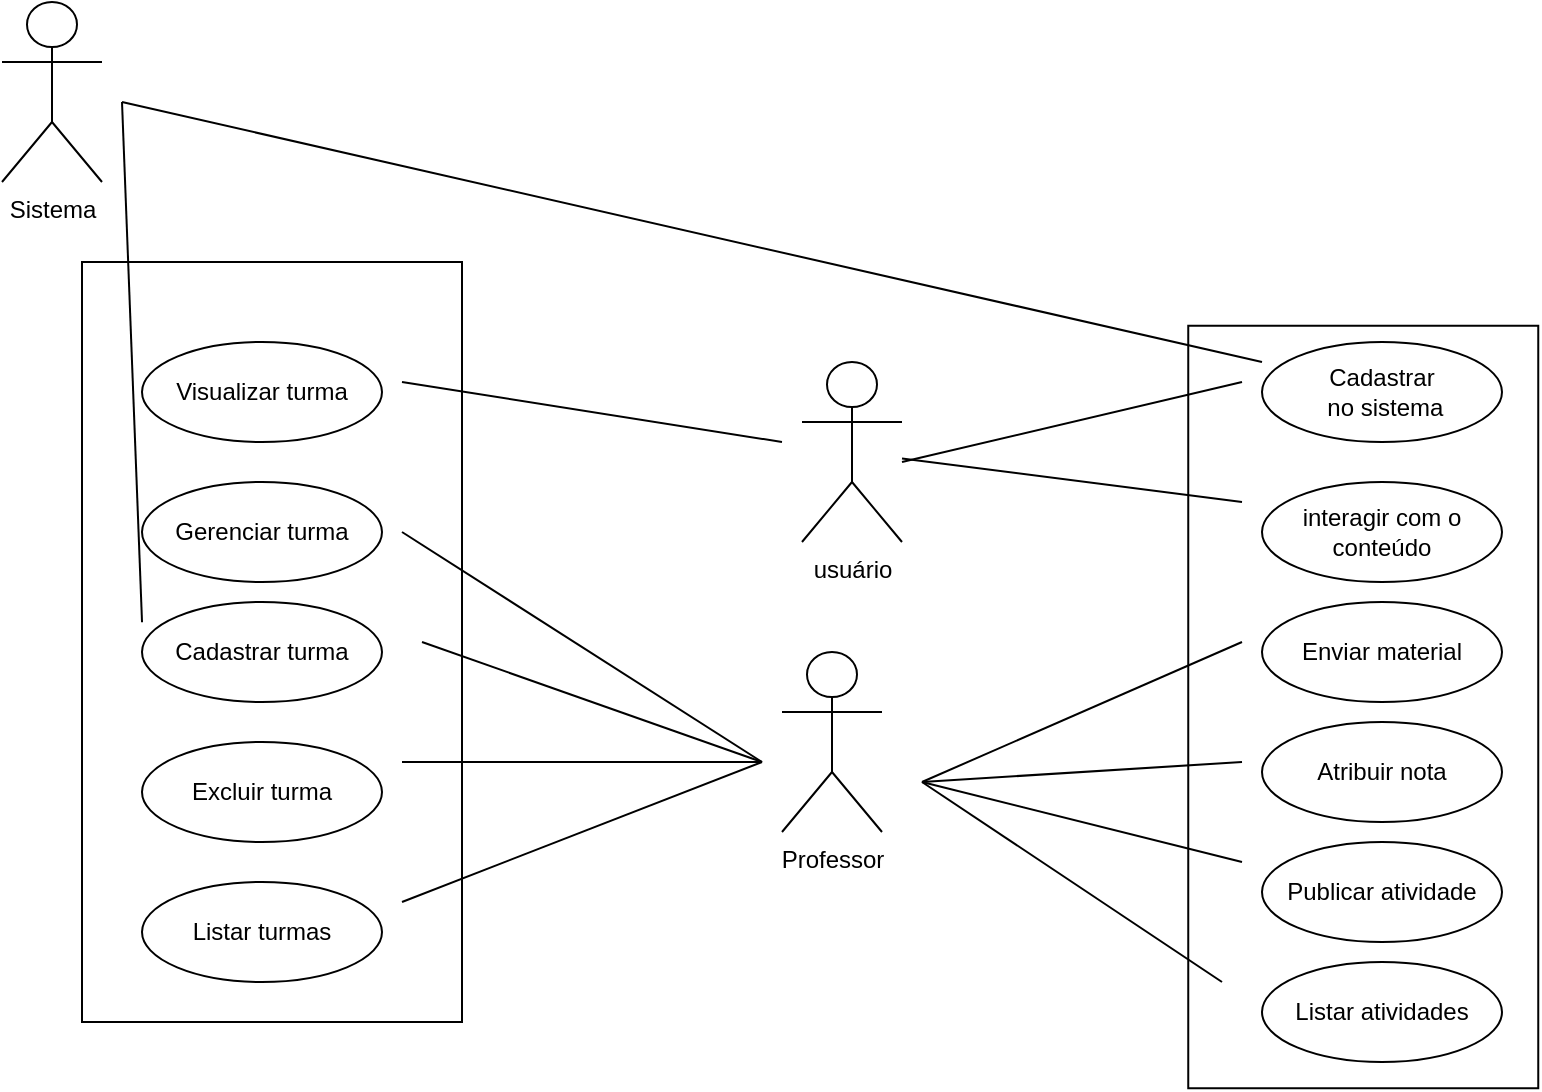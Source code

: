 <mxfile version="24.7.14" pages="2">
  <diagram name="Página-1" id="S20aT7EGJyw5d_lE1VYz">
    <mxGraphModel dx="1112" dy="469" grid="1" gridSize="10" guides="1" tooltips="1" connect="1" arrows="1" fold="1" page="1" pageScale="1" pageWidth="827" pageHeight="1169" math="0" shadow="0">
      <root>
        <mxCell id="0" />
        <mxCell id="1" parent="0" />
        <mxCell id="2TvX9YCltFrzTYPZdCDH-1" value="&lt;div style=&quot;&quot;&gt;&lt;br&gt;&lt;/div&gt;&lt;div style=&quot;&quot;&gt;Visualizar turma&lt;/div&gt;&lt;div style=&quot;&quot;&gt;&lt;br&gt;&lt;/div&gt;" style="ellipse;whiteSpace=wrap;html=1;fillColor=none;align=center;" parent="1" vertex="1">
          <mxGeometry x="80" y="180" width="120" height="50" as="geometry" />
        </mxCell>
        <mxCell id="2TvX9YCltFrzTYPZdCDH-2" value="&lt;div style=&quot;&quot;&gt;&lt;span style=&quot;background-color: initial;&quot;&gt;Gerenciar turma&lt;/span&gt;&lt;br&gt;&lt;/div&gt;" style="ellipse;whiteSpace=wrap;html=1;fillColor=none;align=center;" parent="1" vertex="1">
          <mxGeometry x="80" y="250" width="120" height="50" as="geometry" />
        </mxCell>
        <mxCell id="2TvX9YCltFrzTYPZdCDH-3" value="&lt;div style=&quot;&quot;&gt;&lt;font&gt;Cadastrar turma&lt;/font&gt;&lt;br&gt;&lt;/div&gt;" style="ellipse;whiteSpace=wrap;html=1;fillColor=none;align=center;" parent="1" vertex="1">
          <mxGeometry x="80" y="310" width="120" height="50" as="geometry" />
        </mxCell>
        <mxCell id="2TvX9YCltFrzTYPZdCDH-4" value="&lt;div style=&quot;&quot;&gt;&lt;div&gt;&lt;br&gt;&lt;/div&gt;&lt;div&gt;Excluir turma&lt;/div&gt;&lt;div&gt;&lt;br&gt;&lt;/div&gt;&lt;/div&gt;" style="ellipse;whiteSpace=wrap;html=1;fillColor=none;align=center;" parent="1" vertex="1">
          <mxGeometry x="80" y="380" width="120" height="50" as="geometry" />
        </mxCell>
        <mxCell id="2TvX9YCltFrzTYPZdCDH-5" value="&lt;div style=&quot;&quot;&gt;&lt;div&gt;&lt;span style=&quot;background-color: initial;&quot;&gt;Listar turmas&lt;/span&gt;&lt;br&gt;&lt;/div&gt;&lt;/div&gt;" style="ellipse;whiteSpace=wrap;html=1;fillColor=none;align=center;" parent="1" vertex="1">
          <mxGeometry x="80" y="450" width="120" height="50" as="geometry" />
        </mxCell>
        <mxCell id="2TvX9YCltFrzTYPZdCDH-7" value="usuário" style="shape=umlActor;verticalLabelPosition=bottom;verticalAlign=top;html=1;outlineConnect=0;" parent="1" vertex="1">
          <mxGeometry x="410" y="190" width="50" height="90" as="geometry" />
        </mxCell>
        <mxCell id="2TvX9YCltFrzTYPZdCDH-10" value="Professor" style="shape=umlActor;verticalLabelPosition=bottom;verticalAlign=top;html=1;outlineConnect=0;" parent="1" vertex="1">
          <mxGeometry x="400" y="335" width="50" height="90" as="geometry" />
        </mxCell>
        <mxCell id="2TvX9YCltFrzTYPZdCDH-16" value="Sistema" style="shape=umlActor;verticalLabelPosition=bottom;verticalAlign=top;html=1;outlineConnect=0;" parent="1" vertex="1">
          <mxGeometry x="10" y="10" width="50" height="90" as="geometry" />
        </mxCell>
        <mxCell id="2TvX9YCltFrzTYPZdCDH-22" value="&lt;div style=&quot;&quot;&gt;&lt;br&gt;&lt;/div&gt;&lt;div style=&quot;&quot;&gt;&lt;div&gt;Cadastrar&lt;/div&gt;&lt;div&gt;&amp;nbsp;no sistema&lt;/div&gt;&lt;div&gt;&lt;br&gt;&lt;/div&gt;&lt;/div&gt;" style="ellipse;whiteSpace=wrap;html=1;fillColor=none;align=center;" parent="1" vertex="1">
          <mxGeometry x="640" y="180" width="120" height="50" as="geometry" />
        </mxCell>
        <mxCell id="2TvX9YCltFrzTYPZdCDH-23" value="&lt;div style=&quot;&quot;&gt;&lt;div&gt;&lt;br&gt;&lt;/div&gt;&lt;div&gt;interagir com o conteúdo&lt;/div&gt;&lt;div&gt;&lt;br&gt;&lt;/div&gt;&lt;/div&gt;" style="ellipse;whiteSpace=wrap;html=1;fillColor=none;align=center;" parent="1" vertex="1">
          <mxGeometry x="640" y="250" width="120" height="50" as="geometry" />
        </mxCell>
        <mxCell id="2TvX9YCltFrzTYPZdCDH-24" value="&lt;div style=&quot;&quot;&gt;&lt;div&gt;&lt;br&gt;&lt;/div&gt;&lt;div&gt;Enviar material&lt;/div&gt;&lt;div&gt;&lt;br&gt;&lt;/div&gt;&lt;/div&gt;" style="ellipse;whiteSpace=wrap;html=1;fillColor=none;align=center;" parent="1" vertex="1">
          <mxGeometry x="640" y="310" width="120" height="50" as="geometry" />
        </mxCell>
        <mxCell id="2TvX9YCltFrzTYPZdCDH-25" value="&lt;div style=&quot;&quot;&gt;&lt;div&gt;&lt;span style=&quot;background-color: initial;&quot;&gt;Atribuir nota&lt;/span&gt;&lt;br&gt;&lt;/div&gt;&lt;/div&gt;" style="ellipse;whiteSpace=wrap;html=1;fillColor=none;align=center;" parent="1" vertex="1">
          <mxGeometry x="640" y="370" width="120" height="50" as="geometry" />
        </mxCell>
        <mxCell id="2TvX9YCltFrzTYPZdCDH-26" value="&lt;div style=&quot;&quot;&gt;&lt;div&gt;Publicar atividade&lt;br&gt;&lt;/div&gt;&lt;/div&gt;" style="ellipse;whiteSpace=wrap;html=1;fillColor=none;align=center;" parent="1" vertex="1">
          <mxGeometry x="640" y="430" width="120" height="50" as="geometry" />
        </mxCell>
        <mxCell id="2TvX9YCltFrzTYPZdCDH-41" value="&lt;div style=&quot;&quot;&gt;&lt;div&gt;Listar atividades&lt;br&gt;&lt;/div&gt;&lt;/div&gt;" style="ellipse;whiteSpace=wrap;html=1;fillColor=none;align=center;" parent="1" vertex="1">
          <mxGeometry x="640" y="490" width="120" height="50" as="geometry" />
        </mxCell>
        <mxCell id="oi6x6KotkONjQgm8dSQL-23" value="" style="endArrow=none;html=1;rounded=0;" edge="1" parent="1" source="2TvX9YCltFrzTYPZdCDH-7">
          <mxGeometry width="50" height="50" relative="1" as="geometry">
            <mxPoint x="460" y="230" as="sourcePoint" />
            <mxPoint x="630" y="260" as="targetPoint" />
          </mxGeometry>
        </mxCell>
        <mxCell id="oi6x6KotkONjQgm8dSQL-29" value="" style="endArrow=none;html=1;rounded=0;" edge="1" parent="1">
          <mxGeometry width="50" height="50" relative="1" as="geometry">
            <mxPoint x="460" y="240" as="sourcePoint" />
            <mxPoint x="630" y="200" as="targetPoint" />
          </mxGeometry>
        </mxCell>
        <mxCell id="oi6x6KotkONjQgm8dSQL-32" value="" style="endArrow=none;html=1;rounded=0;" edge="1" parent="1">
          <mxGeometry width="50" height="50" relative="1" as="geometry">
            <mxPoint x="210" y="200" as="sourcePoint" />
            <mxPoint x="400" y="230" as="targetPoint" />
          </mxGeometry>
        </mxCell>
        <mxCell id="oi6x6KotkONjQgm8dSQL-33" value="" style="endArrow=none;html=1;rounded=0;" edge="1" parent="1">
          <mxGeometry width="50" height="50" relative="1" as="geometry">
            <mxPoint x="210" y="275" as="sourcePoint" />
            <mxPoint x="390" y="390" as="targetPoint" />
          </mxGeometry>
        </mxCell>
        <mxCell id="oi6x6KotkONjQgm8dSQL-36" value="" style="endArrow=none;html=1;rounded=0;" edge="1" parent="1">
          <mxGeometry width="50" height="50" relative="1" as="geometry">
            <mxPoint x="630" y="330" as="sourcePoint" />
            <mxPoint x="470" y="400" as="targetPoint" />
          </mxGeometry>
        </mxCell>
        <mxCell id="oi6x6KotkONjQgm8dSQL-37" value="" style="endArrow=none;html=1;rounded=0;" edge="1" parent="1">
          <mxGeometry width="50" height="50" relative="1" as="geometry">
            <mxPoint x="630" y="390" as="sourcePoint" />
            <mxPoint x="470" y="400" as="targetPoint" />
          </mxGeometry>
        </mxCell>
        <mxCell id="oi6x6KotkONjQgm8dSQL-38" value="" style="endArrow=none;html=1;rounded=0;" edge="1" parent="1">
          <mxGeometry width="50" height="50" relative="1" as="geometry">
            <mxPoint x="630" y="440" as="sourcePoint" />
            <mxPoint x="470" y="400" as="targetPoint" />
          </mxGeometry>
        </mxCell>
        <mxCell id="oi6x6KotkONjQgm8dSQL-39" value="" style="endArrow=none;html=1;rounded=0;" edge="1" parent="1">
          <mxGeometry width="50" height="50" relative="1" as="geometry">
            <mxPoint x="620" y="500" as="sourcePoint" />
            <mxPoint x="470" y="400" as="targetPoint" />
          </mxGeometry>
        </mxCell>
        <mxCell id="oi6x6KotkONjQgm8dSQL-40" value="" style="endArrow=none;html=1;rounded=0;" edge="1" parent="1">
          <mxGeometry width="50" height="50" relative="1" as="geometry">
            <mxPoint x="220" y="330" as="sourcePoint" />
            <mxPoint x="390" y="390" as="targetPoint" />
          </mxGeometry>
        </mxCell>
        <mxCell id="oi6x6KotkONjQgm8dSQL-42" value="" style="endArrow=none;html=1;rounded=0;" edge="1" parent="1">
          <mxGeometry width="50" height="50" relative="1" as="geometry">
            <mxPoint x="210" y="390" as="sourcePoint" />
            <mxPoint x="390" y="390" as="targetPoint" />
          </mxGeometry>
        </mxCell>
        <mxCell id="oi6x6KotkONjQgm8dSQL-43" value="" style="endArrow=none;html=1;rounded=0;" edge="1" parent="1">
          <mxGeometry width="50" height="50" relative="1" as="geometry">
            <mxPoint x="210" y="460" as="sourcePoint" />
            <mxPoint x="390" y="390" as="targetPoint" />
          </mxGeometry>
        </mxCell>
        <mxCell id="oi6x6KotkONjQgm8dSQL-44" value="" style="rounded=0;whiteSpace=wrap;html=1;rotation=-90;fillColor=none;" vertex="1" parent="1">
          <mxGeometry x="-45" y="235" width="380" height="190" as="geometry" />
        </mxCell>
        <mxCell id="oi6x6KotkONjQgm8dSQL-45" value="" style="rounded=0;whiteSpace=wrap;html=1;rotation=-90;fillColor=none;" vertex="1" parent="1">
          <mxGeometry x="500" y="275" width="381.25" height="175" as="geometry" />
        </mxCell>
        <mxCell id="oi6x6KotkONjQgm8dSQL-46" value="" style="endArrow=none;html=1;rounded=0;entryX=0.526;entryY=0.158;entryDx=0;entryDy=0;entryPerimeter=0;" edge="1" parent="1" target="oi6x6KotkONjQgm8dSQL-44">
          <mxGeometry width="50" height="50" relative="1" as="geometry">
            <mxPoint x="70" y="60" as="sourcePoint" />
            <mxPoint x="80" y="310" as="targetPoint" />
          </mxGeometry>
        </mxCell>
        <mxCell id="oi6x6KotkONjQgm8dSQL-47" value="" style="endArrow=none;html=1;rounded=0;" edge="1" parent="1">
          <mxGeometry width="50" height="50" relative="1" as="geometry">
            <mxPoint x="70" y="60" as="sourcePoint" />
            <mxPoint x="640" y="190" as="targetPoint" />
          </mxGeometry>
        </mxCell>
      </root>
    </mxGraphModel>
  </diagram>
  <diagram id="DIM9N15C8N11jXYC_nJN" name="Página-2">
    <mxGraphModel dx="872" dy="477" grid="1" gridSize="10" guides="1" tooltips="1" connect="1" arrows="1" fold="1" page="1" pageScale="1" pageWidth="827" pageHeight="1169" math="0" shadow="0">
      <root>
        <mxCell id="0" />
        <mxCell id="1" parent="0" />
        <mxCell id="PbF7q3De8UFRL3Nr6qXC-1" value="Maintenance" style="whiteSpace=wrap;strokeWidth=2;" vertex="1" parent="1">
          <mxGeometry x="43" y="1327" width="281" height="297" as="geometry" />
        </mxCell>
        <mxCell id="PbF7q3De8UFRL3Nr6qXC-2" value="Deployment" style="whiteSpace=wrap;strokeWidth=2;" vertex="1" parent="1">
          <mxGeometry x="20" y="962" width="328" height="315" as="geometry" />
        </mxCell>
        <mxCell id="PbF7q3De8UFRL3Nr6qXC-3" value="Testing" style="whiteSpace=wrap;strokeWidth=2;" vertex="1" parent="1">
          <mxGeometry x="60" y="516" width="248" height="396" as="geometry" />
        </mxCell>
        <mxCell id="PbF7q3De8UFRL3Nr6qXC-4" value="Development" style="whiteSpace=wrap;strokeWidth=2;" vertex="1" parent="1">
          <mxGeometry x="60" y="268" width="248" height="198" as="geometry" />
        </mxCell>
        <mxCell id="PbF7q3De8UFRL3Nr6qXC-5" value="Requirements" style="whiteSpace=wrap;strokeWidth=2;" vertex="1" parent="1">
          <mxGeometry x="22" y="20" width="324" height="198" as="geometry" />
        </mxCell>
        <mxCell id="PbF7q3De8UFRL3Nr6qXC-6" value="Capture User Stories" style="whiteSpace=wrap;strokeWidth=2;" vertex="1" parent="1">
          <mxGeometry x="80" y="45" width="208" height="49" as="geometry" />
        </mxCell>
        <mxCell id="PbF7q3De8UFRL3Nr6qXC-7" value="Define Acceptance Criteria" style="whiteSpace=wrap;strokeWidth=2;" vertex="1" parent="1">
          <mxGeometry x="57" y="144" width="254" height="49" as="geometry" />
        </mxCell>
        <mxCell id="PbF7q3De8UFRL3Nr6qXC-8" value="Design Solution" style="whiteSpace=wrap;strokeWidth=2;" vertex="1" parent="1">
          <mxGeometry x="99" y="293" width="169" height="49" as="geometry" />
        </mxCell>
        <mxCell id="PbF7q3De8UFRL3Nr6qXC-9" value="Implement Code" style="whiteSpace=wrap;strokeWidth=2;" vertex="1" parent="1">
          <mxGeometry x="95" y="392" width="178" height="49" as="geometry" />
        </mxCell>
        <mxCell id="PbF7q3De8UFRL3Nr6qXC-10" value="Write Test Cases" style="whiteSpace=wrap;strokeWidth=2;" vertex="1" parent="1">
          <mxGeometry x="95" y="541" width="178" height="49" as="geometry" />
        </mxCell>
        <mxCell id="PbF7q3De8UFRL3Nr6qXC-11" value="Execute Tests" style="whiteSpace=wrap;strokeWidth=2;" vertex="1" parent="1">
          <mxGeometry x="105" y="640" width="157" height="49" as="geometry" />
        </mxCell>
        <mxCell id="PbF7q3De8UFRL3Nr6qXC-12" value="Report Bugs" style="whiteSpace=wrap;strokeWidth=2;" vertex="1" parent="1">
          <mxGeometry x="111" y="739" width="145" height="49" as="geometry" />
        </mxCell>
        <mxCell id="PbF7q3De8UFRL3Nr6qXC-13" value="Fix Bugs" style="whiteSpace=wrap;strokeWidth=2;" vertex="1" parent="1">
          <mxGeometry x="124" y="838" width="119" height="49" as="geometry" />
        </mxCell>
        <mxCell id="PbF7q3De8UFRL3Nr6qXC-14" value="Build Release" style="whiteSpace=wrap;strokeWidth=2;" vertex="1" parent="1">
          <mxGeometry x="106" y="987" width="156" height="49" as="geometry" />
        </mxCell>
        <mxCell id="PbF7q3De8UFRL3Nr6qXC-15" value="Deploy to Test Environment" style="whiteSpace=wrap;strokeWidth=2;" vertex="1" parent="1">
          <mxGeometry x="55" y="1086" width="258" height="49" as="geometry" />
        </mxCell>
        <mxCell id="PbF7q3De8UFRL3Nr6qXC-16" value="Perform User Acceptance Testing" style="whiteSpace=wrap;strokeWidth=2;" vertex="1" parent="1">
          <mxGeometry x="63" y="1185" width="241" height="67" as="geometry" />
        </mxCell>
        <mxCell id="PbF7q3De8UFRL3Nr6qXC-17" value="Deploy to Production" style="whiteSpace=wrap;strokeWidth=2;" vertex="1" parent="1">
          <mxGeometry x="79" y="1352" width="210" height="49" as="geometry" />
        </mxCell>
        <mxCell id="PbF7q3De8UFRL3Nr6qXC-18" value="Monitor Performance" style="whiteSpace=wrap;strokeWidth=2;" vertex="1" parent="1">
          <mxGeometry x="78" y="1451" width="211" height="49" as="geometry" />
        </mxCell>
        <mxCell id="PbF7q3De8UFRL3Nr6qXC-19" value="Address Issues" style="whiteSpace=wrap;strokeWidth=2;" vertex="1" parent="1">
          <mxGeometry x="102" y="1550" width="163" height="49" as="geometry" />
        </mxCell>
        <mxCell id="PbF7q3De8UFRL3Nr6qXC-20" value="" style="curved=1;startArrow=none;endArrow=block;exitX=0.5;exitY=1;entryX=0.5;entryY=0;rounded=0;" edge="1" parent="1" source="PbF7q3De8UFRL3Nr6qXC-6" target="PbF7q3De8UFRL3Nr6qXC-7">
          <mxGeometry relative="1" as="geometry">
            <Array as="points" />
          </mxGeometry>
        </mxCell>
        <mxCell id="PbF7q3De8UFRL3Nr6qXC-21" value="" style="curved=1;startArrow=none;endArrow=block;exitX=0.5;exitY=1;entryX=0.5;entryY=0;rounded=0;" edge="1" parent="1" source="PbF7q3De8UFRL3Nr6qXC-7" target="PbF7q3De8UFRL3Nr6qXC-8">
          <mxGeometry relative="1" as="geometry">
            <Array as="points" />
          </mxGeometry>
        </mxCell>
        <mxCell id="PbF7q3De8UFRL3Nr6qXC-22" value="" style="curved=1;startArrow=none;endArrow=block;exitX=0.5;exitY=1;entryX=0.5;entryY=0;rounded=0;" edge="1" parent="1" source="PbF7q3De8UFRL3Nr6qXC-8" target="PbF7q3De8UFRL3Nr6qXC-9">
          <mxGeometry relative="1" as="geometry">
            <Array as="points" />
          </mxGeometry>
        </mxCell>
        <mxCell id="PbF7q3De8UFRL3Nr6qXC-23" value="" style="curved=1;startArrow=none;endArrow=block;exitX=0.5;exitY=1;entryX=0.5;entryY=0;rounded=0;" edge="1" parent="1" source="PbF7q3De8UFRL3Nr6qXC-9" target="PbF7q3De8UFRL3Nr6qXC-10">
          <mxGeometry relative="1" as="geometry">
            <Array as="points" />
          </mxGeometry>
        </mxCell>
        <mxCell id="PbF7q3De8UFRL3Nr6qXC-24" value="" style="curved=1;startArrow=none;endArrow=block;exitX=0.5;exitY=1;entryX=0.5;entryY=0;rounded=0;" edge="1" parent="1" source="PbF7q3De8UFRL3Nr6qXC-10" target="PbF7q3De8UFRL3Nr6qXC-11">
          <mxGeometry relative="1" as="geometry">
            <Array as="points" />
          </mxGeometry>
        </mxCell>
        <mxCell id="PbF7q3De8UFRL3Nr6qXC-25" value="" style="curved=1;startArrow=none;endArrow=block;exitX=0.5;exitY=1;entryX=0.5;entryY=0;rounded=0;" edge="1" parent="1" source="PbF7q3De8UFRL3Nr6qXC-11" target="PbF7q3De8UFRL3Nr6qXC-12">
          <mxGeometry relative="1" as="geometry">
            <Array as="points" />
          </mxGeometry>
        </mxCell>
        <mxCell id="PbF7q3De8UFRL3Nr6qXC-26" value="" style="curved=1;startArrow=none;endArrow=block;exitX=0.5;exitY=1;entryX=0.5;entryY=0;rounded=0;" edge="1" parent="1" source="PbF7q3De8UFRL3Nr6qXC-12" target="PbF7q3De8UFRL3Nr6qXC-13">
          <mxGeometry relative="1" as="geometry">
            <Array as="points" />
          </mxGeometry>
        </mxCell>
        <mxCell id="PbF7q3De8UFRL3Nr6qXC-27" value="" style="curved=1;startArrow=none;endArrow=block;exitX=0.5;exitY=1;entryX=0.5;entryY=0;rounded=0;" edge="1" parent="1" source="PbF7q3De8UFRL3Nr6qXC-13" target="PbF7q3De8UFRL3Nr6qXC-14">
          <mxGeometry relative="1" as="geometry">
            <Array as="points" />
          </mxGeometry>
        </mxCell>
        <mxCell id="PbF7q3De8UFRL3Nr6qXC-28" value="" style="curved=1;startArrow=none;endArrow=block;exitX=0.5;exitY=1;entryX=0.5;entryY=0;rounded=0;" edge="1" parent="1" source="PbF7q3De8UFRL3Nr6qXC-14" target="PbF7q3De8UFRL3Nr6qXC-15">
          <mxGeometry relative="1" as="geometry">
            <Array as="points" />
          </mxGeometry>
        </mxCell>
        <mxCell id="PbF7q3De8UFRL3Nr6qXC-29" value="" style="curved=1;startArrow=none;endArrow=block;exitX=0.5;exitY=1;entryX=0.5;entryY=0;rounded=0;" edge="1" parent="1" source="PbF7q3De8UFRL3Nr6qXC-15" target="PbF7q3De8UFRL3Nr6qXC-16">
          <mxGeometry relative="1" as="geometry">
            <Array as="points" />
          </mxGeometry>
        </mxCell>
        <mxCell id="PbF7q3De8UFRL3Nr6qXC-30" value="" style="curved=1;startArrow=none;endArrow=block;exitX=0.5;exitY=0.99;entryX=0.5;entryY=-0.01;rounded=0;" edge="1" parent="1" source="PbF7q3De8UFRL3Nr6qXC-16" target="PbF7q3De8UFRL3Nr6qXC-17">
          <mxGeometry relative="1" as="geometry">
            <Array as="points" />
          </mxGeometry>
        </mxCell>
        <mxCell id="PbF7q3De8UFRL3Nr6qXC-31" value="" style="curved=1;startArrow=none;endArrow=block;exitX=0.5;exitY=0.99;entryX=0.5;entryY=-0.01;rounded=0;" edge="1" parent="1" source="PbF7q3De8UFRL3Nr6qXC-17" target="PbF7q3De8UFRL3Nr6qXC-18">
          <mxGeometry relative="1" as="geometry">
            <Array as="points" />
          </mxGeometry>
        </mxCell>
        <mxCell id="PbF7q3De8UFRL3Nr6qXC-32" value="" style="curved=1;startArrow=none;endArrow=block;exitX=0.5;exitY=0.99;entryX=0.5;entryY=-0.01;rounded=0;" edge="1" parent="1" source="PbF7q3De8UFRL3Nr6qXC-18" target="PbF7q3De8UFRL3Nr6qXC-19">
          <mxGeometry relative="1" as="geometry">
            <Array as="points" />
          </mxGeometry>
        </mxCell>
      </root>
    </mxGraphModel>
  </diagram>
</mxfile>
